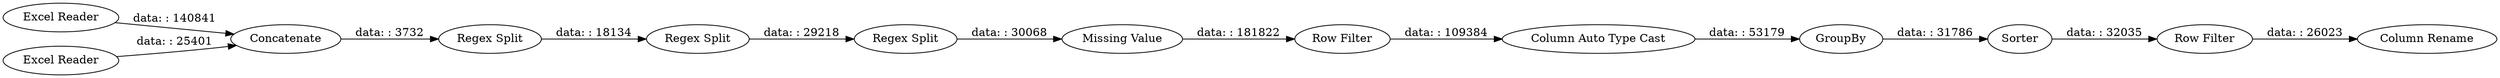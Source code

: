 digraph {
	"8713751468070451084_10" [label=GroupBy]
	"8713751468070451084_2" [label="Excel Reader"]
	"8713751468070451084_11" [label=Sorter]
	"8713751468070451084_5" [label="Regex Split"]
	"8713751468070451084_4" [label="Regex Split"]
	"8713751468070451084_9" [label="Column Auto Type Cast"]
	"8713751468070451084_12" [label="Row Filter"]
	"8713751468070451084_6" [label="Regex Split"]
	"8713751468070451084_1" [label="Excel Reader"]
	"8713751468070451084_3" [label=Concatenate]
	"8713751468070451084_13" [label="Column Rename"]
	"8713751468070451084_8" [label="Row Filter"]
	"8713751468070451084_7" [label="Missing Value"]
	"8713751468070451084_3" -> "8713751468070451084_4" [label="data: : 3732"]
	"8713751468070451084_2" -> "8713751468070451084_3" [label="data: : 140841"]
	"8713751468070451084_11" -> "8713751468070451084_12" [label="data: : 32035"]
	"8713751468070451084_6" -> "8713751468070451084_7" [label="data: : 30068"]
	"8713751468070451084_5" -> "8713751468070451084_6" [label="data: : 29218"]
	"8713751468070451084_1" -> "8713751468070451084_3" [label="data: : 25401"]
	"8713751468070451084_8" -> "8713751468070451084_9" [label="data: : 109384"]
	"8713751468070451084_7" -> "8713751468070451084_8" [label="data: : 181822"]
	"8713751468070451084_9" -> "8713751468070451084_10" [label="data: : 53179"]
	"8713751468070451084_12" -> "8713751468070451084_13" [label="data: : 26023"]
	"8713751468070451084_4" -> "8713751468070451084_5" [label="data: : 18134"]
	"8713751468070451084_10" -> "8713751468070451084_11" [label="data: : 31786"]
	rankdir=LR
}
